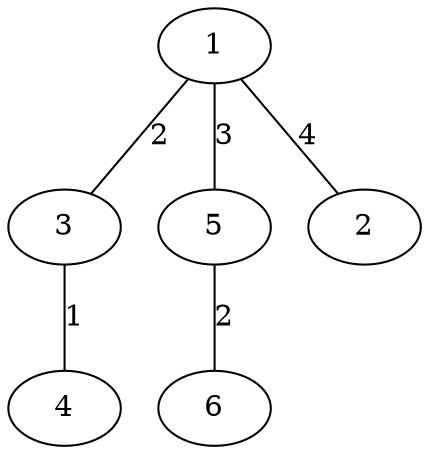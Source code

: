 graph {
1 -- 3 [label="2"];
1 -- 5 [label="3"];
1 -- 2 [label="4"];
3 -- 4 [label="1"];
5 -- 6 [label="2"];
}

